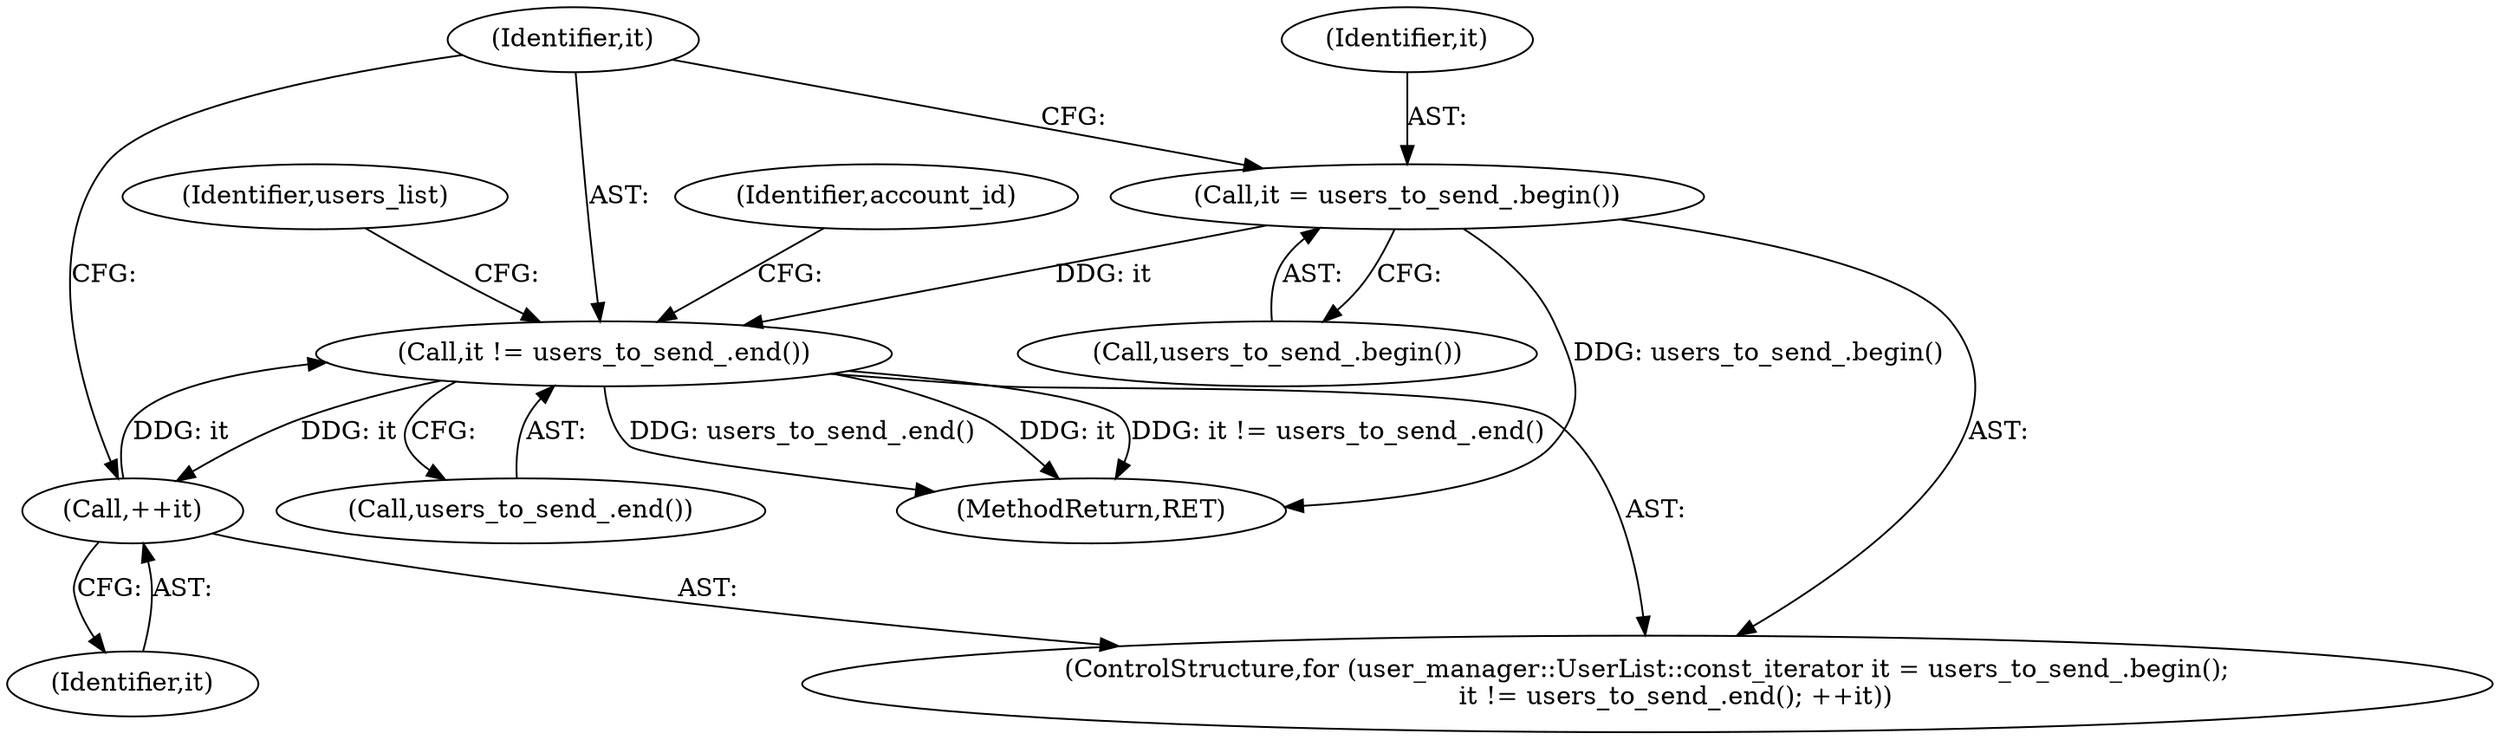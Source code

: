 digraph "1_Chrome_c66b1fc49870c514b1c1e8b53498153176d7ec2b_7@API" {
"1000119" [label="(Call,it = users_to_send_.begin())"];
"1000122" [label="(Call,it != users_to_send_.end())"];
"1000125" [label="(Call,++it)"];
"1000125" [label="(Call,++it)"];
"1000124" [label="(Call,users_to_send_.end())"];
"1000130" [label="(Identifier,account_id)"];
"1000117" [label="(ControlStructure,for (user_manager::UserList::const_iterator it = users_to_send_.begin();\n       it != users_to_send_.end(); ++it))"];
"1000195" [label="(Identifier,users_list)"];
"1000120" [label="(Identifier,it)"];
"1000119" [label="(Call,it = users_to_send_.begin())"];
"1000196" [label="(MethodReturn,RET)"];
"1000121" [label="(Call,users_to_send_.begin())"];
"1000123" [label="(Identifier,it)"];
"1000122" [label="(Call,it != users_to_send_.end())"];
"1000126" [label="(Identifier,it)"];
"1000119" -> "1000117"  [label="AST: "];
"1000119" -> "1000121"  [label="CFG: "];
"1000120" -> "1000119"  [label="AST: "];
"1000121" -> "1000119"  [label="AST: "];
"1000123" -> "1000119"  [label="CFG: "];
"1000119" -> "1000196"  [label="DDG: users_to_send_.begin()"];
"1000119" -> "1000122"  [label="DDG: it"];
"1000122" -> "1000117"  [label="AST: "];
"1000122" -> "1000124"  [label="CFG: "];
"1000123" -> "1000122"  [label="AST: "];
"1000124" -> "1000122"  [label="AST: "];
"1000130" -> "1000122"  [label="CFG: "];
"1000195" -> "1000122"  [label="CFG: "];
"1000122" -> "1000196"  [label="DDG: it"];
"1000122" -> "1000196"  [label="DDG: it != users_to_send_.end()"];
"1000122" -> "1000196"  [label="DDG: users_to_send_.end()"];
"1000125" -> "1000122"  [label="DDG: it"];
"1000122" -> "1000125"  [label="DDG: it"];
"1000125" -> "1000117"  [label="AST: "];
"1000125" -> "1000126"  [label="CFG: "];
"1000126" -> "1000125"  [label="AST: "];
"1000123" -> "1000125"  [label="CFG: "];
}

